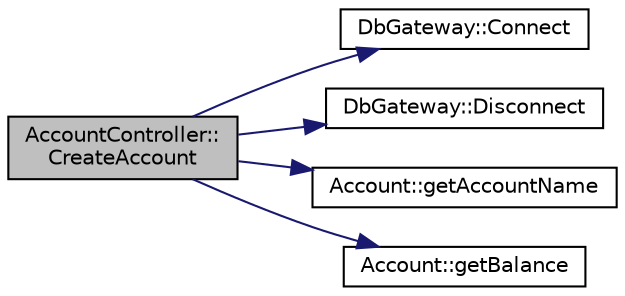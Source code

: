 digraph "AccountController::CreateAccount"
{
 // LATEX_PDF_SIZE
  edge [fontname="Helvetica",fontsize="10",labelfontname="Helvetica",labelfontsize="10"];
  node [fontname="Helvetica",fontsize="10",shape=record];
  rankdir="LR";
  Node1 [label="AccountController::\lCreateAccount",height=0.2,width=0.4,color="black", fillcolor="grey75", style="filled", fontcolor="black",tooltip="CreateAccount create an account in the database."];
  Node1 -> Node2 [color="midnightblue",fontsize="10",style="solid",fontname="Helvetica"];
  Node2 [label="DbGateway::Connect",height=0.2,width=0.4,color="black", fillcolor="white", style="filled",URL="$class_db_gateway.html#a0f140ea53b9f81c7ecadfb2f4e7710a7",tooltip=" "];
  Node1 -> Node3 [color="midnightblue",fontsize="10",style="solid",fontname="Helvetica"];
  Node3 [label="DbGateway::Disconnect",height=0.2,width=0.4,color="black", fillcolor="white", style="filled",URL="$class_db_gateway.html#a9013808dc47738faca00519117e539e3",tooltip=" "];
  Node1 -> Node4 [color="midnightblue",fontsize="10",style="solid",fontname="Helvetica"];
  Node4 [label="Account::getAccountName",height=0.2,width=0.4,color="black", fillcolor="white", style="filled",URL="$class_account.html#a47a5cec6fe6534380141f4d7a5ecd85a",tooltip=" "];
  Node1 -> Node5 [color="midnightblue",fontsize="10",style="solid",fontname="Helvetica"];
  Node5 [label="Account::getBalance",height=0.2,width=0.4,color="black", fillcolor="white", style="filled",URL="$class_account.html#a04748482e6824c6ee07b287d99a11d6c",tooltip=" "];
}
